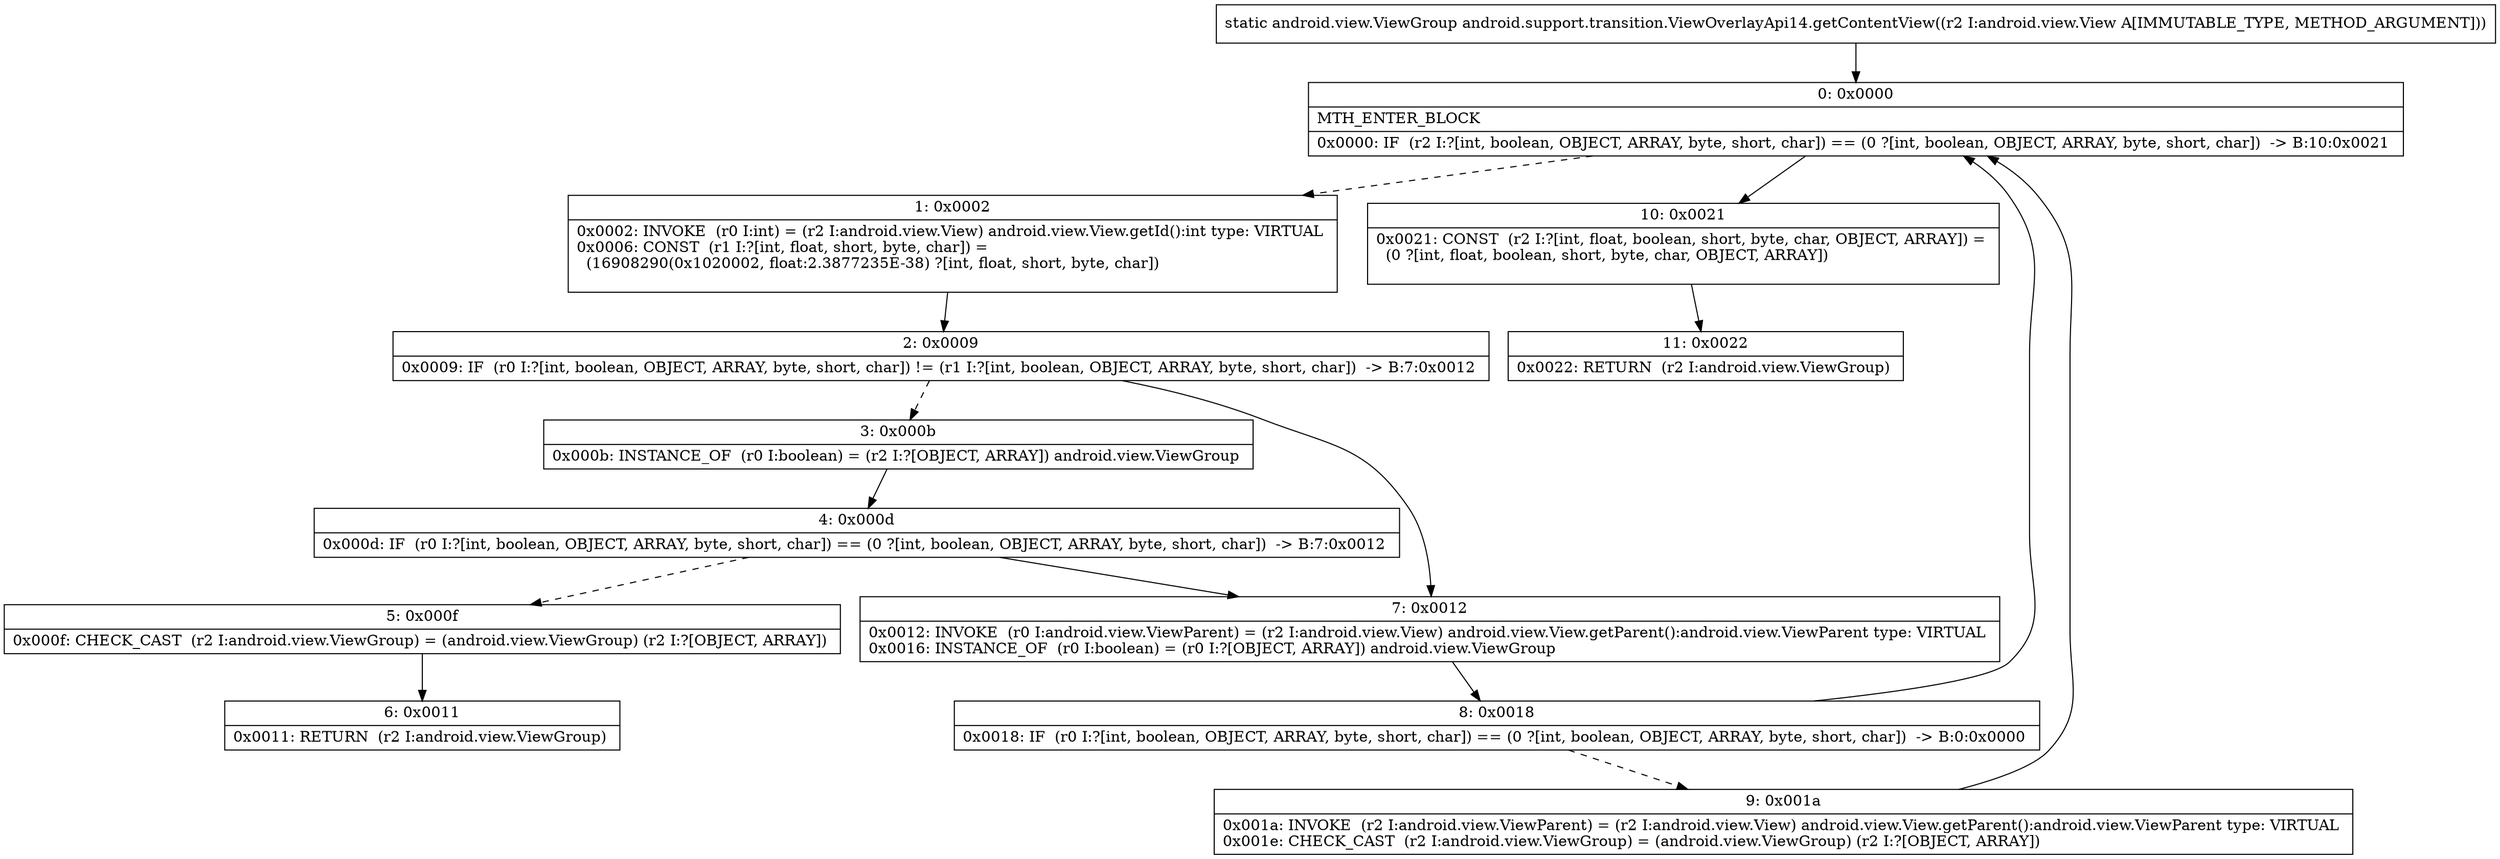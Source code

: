 digraph "CFG forandroid.support.transition.ViewOverlayApi14.getContentView(Landroid\/view\/View;)Landroid\/view\/ViewGroup;" {
Node_0 [shape=record,label="{0\:\ 0x0000|MTH_ENTER_BLOCK\l|0x0000: IF  (r2 I:?[int, boolean, OBJECT, ARRAY, byte, short, char]) == (0 ?[int, boolean, OBJECT, ARRAY, byte, short, char])  \-\> B:10:0x0021 \l}"];
Node_1 [shape=record,label="{1\:\ 0x0002|0x0002: INVOKE  (r0 I:int) = (r2 I:android.view.View) android.view.View.getId():int type: VIRTUAL \l0x0006: CONST  (r1 I:?[int, float, short, byte, char]) = \l  (16908290(0x1020002, float:2.3877235E\-38) ?[int, float, short, byte, char])\l \l}"];
Node_2 [shape=record,label="{2\:\ 0x0009|0x0009: IF  (r0 I:?[int, boolean, OBJECT, ARRAY, byte, short, char]) != (r1 I:?[int, boolean, OBJECT, ARRAY, byte, short, char])  \-\> B:7:0x0012 \l}"];
Node_3 [shape=record,label="{3\:\ 0x000b|0x000b: INSTANCE_OF  (r0 I:boolean) = (r2 I:?[OBJECT, ARRAY]) android.view.ViewGroup \l}"];
Node_4 [shape=record,label="{4\:\ 0x000d|0x000d: IF  (r0 I:?[int, boolean, OBJECT, ARRAY, byte, short, char]) == (0 ?[int, boolean, OBJECT, ARRAY, byte, short, char])  \-\> B:7:0x0012 \l}"];
Node_5 [shape=record,label="{5\:\ 0x000f|0x000f: CHECK_CAST  (r2 I:android.view.ViewGroup) = (android.view.ViewGroup) (r2 I:?[OBJECT, ARRAY]) \l}"];
Node_6 [shape=record,label="{6\:\ 0x0011|0x0011: RETURN  (r2 I:android.view.ViewGroup) \l}"];
Node_7 [shape=record,label="{7\:\ 0x0012|0x0012: INVOKE  (r0 I:android.view.ViewParent) = (r2 I:android.view.View) android.view.View.getParent():android.view.ViewParent type: VIRTUAL \l0x0016: INSTANCE_OF  (r0 I:boolean) = (r0 I:?[OBJECT, ARRAY]) android.view.ViewGroup \l}"];
Node_8 [shape=record,label="{8\:\ 0x0018|0x0018: IF  (r0 I:?[int, boolean, OBJECT, ARRAY, byte, short, char]) == (0 ?[int, boolean, OBJECT, ARRAY, byte, short, char])  \-\> B:0:0x0000 \l}"];
Node_9 [shape=record,label="{9\:\ 0x001a|0x001a: INVOKE  (r2 I:android.view.ViewParent) = (r2 I:android.view.View) android.view.View.getParent():android.view.ViewParent type: VIRTUAL \l0x001e: CHECK_CAST  (r2 I:android.view.ViewGroup) = (android.view.ViewGroup) (r2 I:?[OBJECT, ARRAY]) \l}"];
Node_10 [shape=record,label="{10\:\ 0x0021|0x0021: CONST  (r2 I:?[int, float, boolean, short, byte, char, OBJECT, ARRAY]) = \l  (0 ?[int, float, boolean, short, byte, char, OBJECT, ARRAY])\l \l}"];
Node_11 [shape=record,label="{11\:\ 0x0022|0x0022: RETURN  (r2 I:android.view.ViewGroup) \l}"];
MethodNode[shape=record,label="{static android.view.ViewGroup android.support.transition.ViewOverlayApi14.getContentView((r2 I:android.view.View A[IMMUTABLE_TYPE, METHOD_ARGUMENT])) }"];
MethodNode -> Node_0;
Node_0 -> Node_1[style=dashed];
Node_0 -> Node_10;
Node_1 -> Node_2;
Node_2 -> Node_3[style=dashed];
Node_2 -> Node_7;
Node_3 -> Node_4;
Node_4 -> Node_5[style=dashed];
Node_4 -> Node_7;
Node_5 -> Node_6;
Node_7 -> Node_8;
Node_8 -> Node_0;
Node_8 -> Node_9[style=dashed];
Node_9 -> Node_0;
Node_10 -> Node_11;
}

